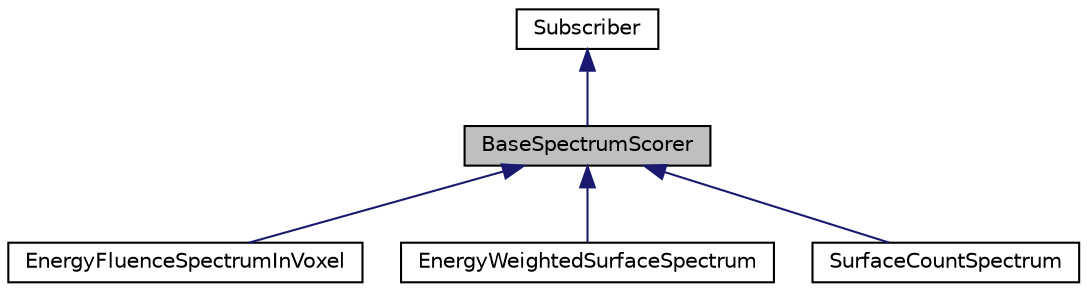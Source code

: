 digraph "BaseSpectrumScorer"
{
  edge [fontname="Helvetica",fontsize="10",labelfontname="Helvetica",labelfontsize="10"];
  node [fontname="Helvetica",fontsize="10",shape=record];
  Node1 [label="BaseSpectrumScorer",height=0.2,width=0.4,color="black", fillcolor="grey75", style="filled", fontcolor="black"];
  Node2 -> Node1 [dir="back",color="midnightblue",fontsize="10",style="solid",fontname="Helvetica"];
  Node2 [label="Subscriber",height=0.2,width=0.4,color="black", fillcolor="white", style="filled",URL="$classSubscriber.html"];
  Node1 -> Node3 [dir="back",color="midnightblue",fontsize="10",style="solid",fontname="Helvetica"];
  Node3 [label="EnergyFluenceSpectrumInVoxel",height=0.2,width=0.4,color="black", fillcolor="white", style="filled",URL="$classEnergyFluenceSpectrumInVoxel.html",tooltip="A class for scoring the energy weighted spectrum (normalized to total radiant energy) of particles on..."];
  Node1 -> Node4 [dir="back",color="midnightblue",fontsize="10",style="solid",fontname="Helvetica"];
  Node4 [label="EnergyWeightedSurfaceSpectrum",height=0.2,width=0.4,color="black", fillcolor="white", style="filled",URL="$classEnergyWeightedSurfaceSpectrum.html",tooltip="A class for scoring the energy weighted spectrum (normalized to total radiant energy) of particles on..."];
  Node1 -> Node5 [dir="back",color="midnightblue",fontsize="10",style="solid",fontname="Helvetica"];
  Node5 [label="SurfaceCountSpectrum",height=0.2,width=0.4,color="black", fillcolor="white", style="filled",URL="$classSurfaceCountSpectrum.html",tooltip="A class for scoring a histogram of the number of particles escaping a source geometry. "];
}
